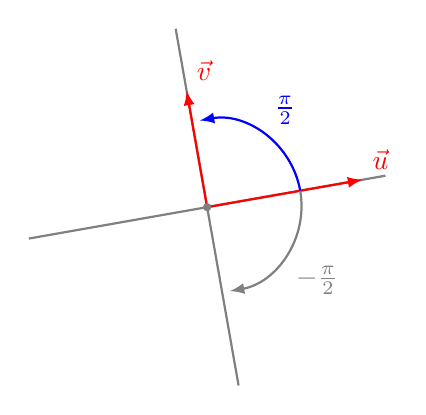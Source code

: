 ﻿\begin{tikzpicture}
   \draw[thick, gray] (10-90:2.3) -- (10+90:2.3);
   \draw[thick, gray] (10:2.3) -- (10+180:2.3);

   \draw[->,>=latex,thick, red] (0,0)--(10:2) node[above right] {$\vec u$};  
   \draw[->,>=latex,thick, red] (0,0)--(10+90:1.5) node[above right] {$\vec v$};

   \draw[->, >=latex, thick, blue] (10:1.2) arc(10:10+90:1.1) node[blue,midway,above right] {$\frac\pi2$};
   \draw[->, >=latex, thick, gray] (10:1.2) arc(10:10-90:1.1) node[midway,below right] {$-\frac\pi2$};

   \fill[gray] (0,0) circle (1.5pt);
\end{tikzpicture}
